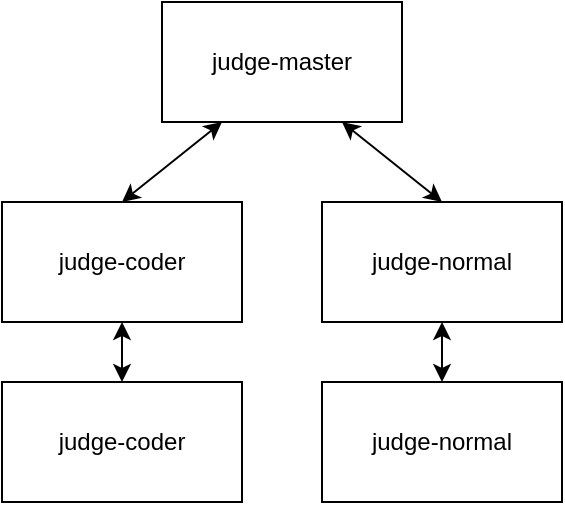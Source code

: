 <mxfile version="13.6.5">
    <diagram id="W3DqOn4TqDoslbbVVrSq" name="第 1 页">
        <mxGraphModel dx="639" dy="474" grid="1" gridSize="10" guides="1" tooltips="1" connect="1" arrows="1" fold="1" page="1" pageScale="1" pageWidth="827" pageHeight="1169" background="none" math="0" shadow="0">
            <root>
                <mxCell id="0"/>
                <mxCell id="1" parent="0"/>
                <mxCell id="2" value="judge-master" style="rounded=0;whiteSpace=wrap;html=1;" vertex="1" parent="1">
                    <mxGeometry x="280" y="140" width="120" height="60" as="geometry"/>
                </mxCell>
                <mxCell id="3" value="judge-coder" style="rounded=0;whiteSpace=wrap;html=1;" vertex="1" parent="1">
                    <mxGeometry x="200" y="240" width="120" height="60" as="geometry"/>
                </mxCell>
                <mxCell id="4" value="judge-normal" style="rounded=0;whiteSpace=wrap;html=1;" vertex="1" parent="1">
                    <mxGeometry x="360" y="240" width="120" height="60" as="geometry"/>
                </mxCell>
                <mxCell id="5" value="&lt;span&gt;judge-coder&lt;/span&gt;" style="rounded=0;whiteSpace=wrap;html=1;" vertex="1" parent="1">
                    <mxGeometry x="200" y="330" width="120" height="60" as="geometry"/>
                </mxCell>
                <mxCell id="8" value="" style="endArrow=classic;startArrow=classic;html=1;entryX=0.25;entryY=1;entryDx=0;entryDy=0;exitX=0.5;exitY=0;exitDx=0;exitDy=0;" edge="1" parent="1" source="3" target="2">
                    <mxGeometry width="50" height="50" relative="1" as="geometry">
                        <mxPoint x="267" y="238" as="sourcePoint"/>
                        <mxPoint x="400" y="150" as="targetPoint"/>
                    </mxGeometry>
                </mxCell>
                <mxCell id="9" value="" style="endArrow=classic;startArrow=classic;html=1;entryX=0.75;entryY=1;entryDx=0;entryDy=0;exitX=0.5;exitY=0;exitDx=0;exitDy=0;" edge="1" parent="1" source="4" target="2">
                    <mxGeometry width="50" height="50" relative="1" as="geometry">
                        <mxPoint x="350" y="290" as="sourcePoint"/>
                        <mxPoint x="400" y="240" as="targetPoint"/>
                    </mxGeometry>
                </mxCell>
                <mxCell id="10" value="" style="endArrow=classic;startArrow=classic;html=1;entryX=0.5;entryY=1;entryDx=0;entryDy=0;" edge="1" parent="1" target="3">
                    <mxGeometry width="50" height="50" relative="1" as="geometry">
                        <mxPoint x="260" y="330" as="sourcePoint"/>
                        <mxPoint x="290" y="300" as="targetPoint"/>
                    </mxGeometry>
                </mxCell>
                <mxCell id="11" value="judge-normal" style="rounded=0;whiteSpace=wrap;html=1;" vertex="1" parent="1">
                    <mxGeometry x="360" y="330" width="120" height="60" as="geometry"/>
                </mxCell>
                <mxCell id="12" value="" style="endArrow=classic;startArrow=classic;html=1;entryX=0.5;entryY=1;entryDx=0;entryDy=0;" edge="1" parent="1" source="11" target="4">
                    <mxGeometry width="50" height="50" relative="1" as="geometry">
                        <mxPoint x="400" y="340" as="sourcePoint"/>
                        <mxPoint x="450" y="290" as="targetPoint"/>
                    </mxGeometry>
                </mxCell>
            </root>
        </mxGraphModel>
    </diagram>
</mxfile>